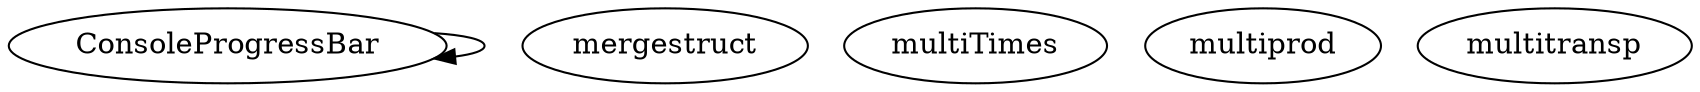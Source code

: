 /* Created by mdot for Matlab */
digraph m2html {
  ConsoleProgressBar -> ConsoleProgressBar;

  ConsoleProgressBar [URL="ConsoleProgressBar.html"];
  mergestruct [URL="mergestruct.html"];
  multiTimes [URL="multiTimes.html"];
  multiprod [URL="multiprod.html"];
  multitransp [URL="multitransp.html"];
}